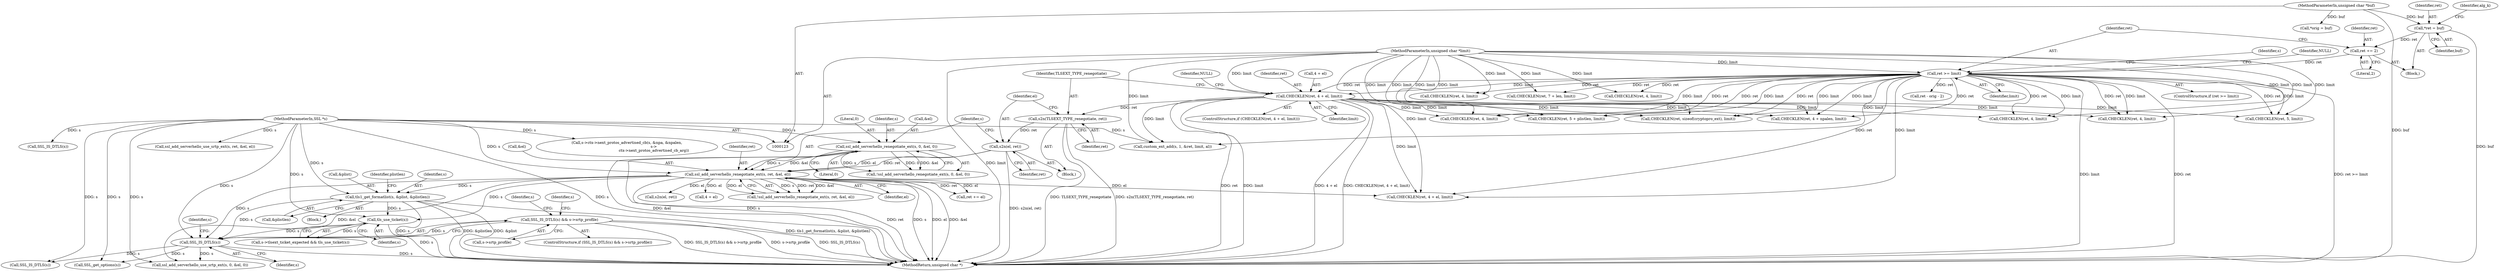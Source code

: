 digraph "0_openssl_4ad93618d26a3ea23d36ad5498ff4f59eff3a4d2_6@pointer" {
"1000389" [label="(Call,SSL_IS_DTLS(s) && s->srtp_profile)"];
"1000390" [label="(Call,SSL_IS_DTLS(s))"];
"1000235" [label="(Call,ssl_add_serverhello_renegotiate_ext(s, ret, &el, el))"];
"1000206" [label="(Call,ssl_add_serverhello_renegotiate_ext(s, 0, &el, 0))"];
"1000124" [label="(MethodParameterIn,SSL *s)"];
"1000230" [label="(Call,s2n(el, ret))"];
"1000227" [label="(Call,s2n(TLSEXT_TYPE_renegotiate, ret))"];
"1000219" [label="(Call,CHECKLEN(ret, 4 + el, limit))"];
"1000191" [label="(Call,ret >= limit)"];
"1000187" [label="(Call,ret += 2)"];
"1000138" [label="(Call,*ret = buf)"];
"1000125" [label="(MethodParameterIn,unsigned char *buf)"];
"1000126" [label="(MethodParameterIn,unsigned char *limit)"];
"1000295" [label="(Call,tls1_get_formatlist(s, &plist, &plistlen))"];
"1000347" [label="(Call,tls_use_ticket(s))"];
"1000208" [label="(Literal,0)"];
"1000224" [label="(Identifier,limit)"];
"1000388" [label="(ControlStructure,if (SSL_IS_DTLS(s) && s->srtp_profile))"];
"1000230" [label="(Call,s2n(el, ret))"];
"1000479" [label="(Call,CHECKLEN(ret, sizeof(cryptopro_ext), limit))"];
"1000347" [label="(Call,tls_use_ticket(s))"];
"1000391" [label="(Identifier,s)"];
"1000471" [label="(Call,SSL_get_options(s))"];
"1000126" [label="(MethodParameterIn,unsigned char *limit)"];
"1000124" [label="(MethodParameterIn,SSL *s)"];
"1000237" [label="(Identifier,ret)"];
"1000506" [label="(Call,CHECKLEN(ret, 5, limit))"];
"1000343" [label="(Call,s->tlsext_ticket_expected && tls_use_ticket(s))"];
"1000228" [label="(Identifier,TLSEXT_TYPE_renegotiate)"];
"1000218" [label="(ControlStructure,if (CHECKLEN(ret, 4 + el, limit)))"];
"1000232" [label="(Identifier,ret)"];
"1000191" [label="(Call,ret >= limit)"];
"1000422" [label="(Call,s2n(el, ret))"];
"1000450" [label="(Identifier,s)"];
"1000138" [label="(Call,*ret = buf)"];
"1000743" [label="(Call,CHECKLEN(ret, 7 + len, limit))"];
"1000351" [label="(Call,CHECKLEN(ret, 4, limit))"];
"1000411" [label="(Call,CHECKLEN(ret, 4 + el, limit))"];
"1000297" [label="(Call,&plist)"];
"1000389" [label="(Call,SSL_IS_DTLS(s) && s->srtp_profile)"];
"1000392" [label="(Call,s->srtp_profile)"];
"1000413" [label="(Call,4 + el)"];
"1000227" [label="(Call,s2n(TLSEXT_TYPE_renegotiate, ret))"];
"1000188" [label="(Identifier,ret)"];
"1000206" [label="(Call,ssl_add_serverhello_renegotiate_ext(s, 0, &el, 0))"];
"1000207" [label="(Identifier,s)"];
"1000393" [label="(Identifier,s)"];
"1000303" [label="(Identifier,plistlen)"];
"1000190" [label="(ControlStructure,if (ret >= limit))"];
"1000296" [label="(Identifier,s)"];
"1000187" [label="(Call,ret += 2)"];
"1000497" [label="(Call,SSL_IS_DTLS(s))"];
"1000134" [label="(Call,*orig = buf)"];
"1000140" [label="(Identifier,buf)"];
"1000125" [label="(MethodParameterIn,unsigned char *buf)"];
"1000295" [label="(Call,tls1_get_formatlist(s, &plist, &plistlen))"];
"1000205" [label="(Call,!ssl_add_serverhello_renegotiate_ext(s, 0, &el, 0))"];
"1000202" [label="(Block,)"];
"1000219" [label="(Call,CHECKLEN(ret, 4 + el, limit))"];
"1000580" [label="(Call,CHECKLEN(ret, 4 + npalen, limit))"];
"1000199" [label="(Identifier,s)"];
"1000348" [label="(Identifier,s)"];
"1000376" [label="(Call,CHECKLEN(ret, 4, limit))"];
"1000235" [label="(Call,ssl_add_serverhello_renegotiate_ext(s, ret, &el, el))"];
"1000229" [label="(Identifier,ret)"];
"1000398" [label="(Call,ssl_add_serverhello_use_srtp_ext(s, 0, &el, 0))"];
"1000794" [label="(MethodReturn,unsigned char *)"];
"1000209" [label="(Call,&el)"];
"1000221" [label="(Call,4 + el)"];
"1000226" [label="(Identifier,NULL)"];
"1000193" [label="(Identifier,limit)"];
"1000390" [label="(Call,SSL_IS_DTLS(s))"];
"1000292" [label="(Block,)"];
"1000399" [label="(Identifier,s)"];
"1000278" [label="(Call,CHECKLEN(ret, 4, limit))"];
"1000211" [label="(Literal,0)"];
"1000238" [label="(Call,&el)"];
"1000610" [label="(Call,custom_ext_add(s, 1, &ret, limit, al))"];
"1000240" [label="(Identifier,el)"];
"1000247" [label="(Call,ret += el)"];
"1000220" [label="(Identifier,ret)"];
"1000192" [label="(Identifier,ret)"];
"1000705" [label="(Call,CHECKLEN(ret, 4, limit))"];
"1000234" [label="(Call,!ssl_add_serverhello_renegotiate_ext(s, ret, &el, el))"];
"1000312" [label="(Call,CHECKLEN(ret, 5 + plistlen, limit))"];
"1000426" [label="(Call,ssl_add_serverhello_use_srtp_ext(s, ret, &el, el))"];
"1000236" [label="(Identifier,s)"];
"1000144" [label="(Identifier,alg_k)"];
"1000299" [label="(Call,&plistlen)"];
"1000563" [label="(Call,s->ctx->next_protos_advertised_cb(s, &npa, &npalen,\n                                              s->\n                                              ctx->next_protos_advertised_cb_arg))"];
"1000195" [label="(Identifier,NULL)"];
"1000683" [label="(Call,CHECKLEN(ret, 4, limit))"];
"1000781" [label="(Call,ret - orig - 2)"];
"1000189" [label="(Literal,2)"];
"1000139" [label="(Identifier,ret)"];
"1000231" [label="(Identifier,el)"];
"1000128" [label="(Block,)"];
"1000626" [label="(Call,SSL_IS_DTLS(s))"];
"1000389" -> "1000388"  [label="AST: "];
"1000389" -> "1000390"  [label="CFG: "];
"1000389" -> "1000392"  [label="CFG: "];
"1000390" -> "1000389"  [label="AST: "];
"1000392" -> "1000389"  [label="AST: "];
"1000399" -> "1000389"  [label="CFG: "];
"1000450" -> "1000389"  [label="CFG: "];
"1000389" -> "1000794"  [label="DDG: SSL_IS_DTLS(s) && s->srtp_profile"];
"1000389" -> "1000794"  [label="DDG: s->srtp_profile"];
"1000389" -> "1000794"  [label="DDG: SSL_IS_DTLS(s)"];
"1000390" -> "1000389"  [label="DDG: s"];
"1000390" -> "1000391"  [label="CFG: "];
"1000391" -> "1000390"  [label="AST: "];
"1000393" -> "1000390"  [label="CFG: "];
"1000390" -> "1000794"  [label="DDG: s"];
"1000235" -> "1000390"  [label="DDG: s"];
"1000295" -> "1000390"  [label="DDG: s"];
"1000347" -> "1000390"  [label="DDG: s"];
"1000124" -> "1000390"  [label="DDG: s"];
"1000390" -> "1000398"  [label="DDG: s"];
"1000390" -> "1000471"  [label="DDG: s"];
"1000390" -> "1000497"  [label="DDG: s"];
"1000235" -> "1000234"  [label="AST: "];
"1000235" -> "1000240"  [label="CFG: "];
"1000236" -> "1000235"  [label="AST: "];
"1000237" -> "1000235"  [label="AST: "];
"1000238" -> "1000235"  [label="AST: "];
"1000240" -> "1000235"  [label="AST: "];
"1000234" -> "1000235"  [label="CFG: "];
"1000235" -> "1000794"  [label="DDG: ret"];
"1000235" -> "1000794"  [label="DDG: s"];
"1000235" -> "1000794"  [label="DDG: el"];
"1000235" -> "1000794"  [label="DDG: &el"];
"1000235" -> "1000234"  [label="DDG: s"];
"1000235" -> "1000234"  [label="DDG: ret"];
"1000235" -> "1000234"  [label="DDG: &el"];
"1000235" -> "1000234"  [label="DDG: el"];
"1000206" -> "1000235"  [label="DDG: s"];
"1000206" -> "1000235"  [label="DDG: &el"];
"1000124" -> "1000235"  [label="DDG: s"];
"1000230" -> "1000235"  [label="DDG: ret"];
"1000230" -> "1000235"  [label="DDG: el"];
"1000235" -> "1000247"  [label="DDG: el"];
"1000235" -> "1000247"  [label="DDG: ret"];
"1000235" -> "1000295"  [label="DDG: s"];
"1000235" -> "1000347"  [label="DDG: s"];
"1000235" -> "1000398"  [label="DDG: &el"];
"1000235" -> "1000411"  [label="DDG: el"];
"1000235" -> "1000413"  [label="DDG: el"];
"1000235" -> "1000422"  [label="DDG: el"];
"1000206" -> "1000205"  [label="AST: "];
"1000206" -> "1000211"  [label="CFG: "];
"1000207" -> "1000206"  [label="AST: "];
"1000208" -> "1000206"  [label="AST: "];
"1000209" -> "1000206"  [label="AST: "];
"1000211" -> "1000206"  [label="AST: "];
"1000205" -> "1000206"  [label="CFG: "];
"1000206" -> "1000794"  [label="DDG: &el"];
"1000206" -> "1000794"  [label="DDG: s"];
"1000206" -> "1000205"  [label="DDG: s"];
"1000206" -> "1000205"  [label="DDG: 0"];
"1000206" -> "1000205"  [label="DDG: &el"];
"1000124" -> "1000206"  [label="DDG: s"];
"1000124" -> "1000123"  [label="AST: "];
"1000124" -> "1000794"  [label="DDG: s"];
"1000124" -> "1000295"  [label="DDG: s"];
"1000124" -> "1000347"  [label="DDG: s"];
"1000124" -> "1000398"  [label="DDG: s"];
"1000124" -> "1000426"  [label="DDG: s"];
"1000124" -> "1000471"  [label="DDG: s"];
"1000124" -> "1000497"  [label="DDG: s"];
"1000124" -> "1000563"  [label="DDG: s"];
"1000124" -> "1000610"  [label="DDG: s"];
"1000124" -> "1000626"  [label="DDG: s"];
"1000230" -> "1000202"  [label="AST: "];
"1000230" -> "1000232"  [label="CFG: "];
"1000231" -> "1000230"  [label="AST: "];
"1000232" -> "1000230"  [label="AST: "];
"1000236" -> "1000230"  [label="CFG: "];
"1000230" -> "1000794"  [label="DDG: s2n(el, ret)"];
"1000227" -> "1000230"  [label="DDG: ret"];
"1000227" -> "1000202"  [label="AST: "];
"1000227" -> "1000229"  [label="CFG: "];
"1000228" -> "1000227"  [label="AST: "];
"1000229" -> "1000227"  [label="AST: "];
"1000231" -> "1000227"  [label="CFG: "];
"1000227" -> "1000794"  [label="DDG: s2n(TLSEXT_TYPE_renegotiate, ret)"];
"1000227" -> "1000794"  [label="DDG: TLSEXT_TYPE_renegotiate"];
"1000219" -> "1000227"  [label="DDG: ret"];
"1000219" -> "1000218"  [label="AST: "];
"1000219" -> "1000224"  [label="CFG: "];
"1000220" -> "1000219"  [label="AST: "];
"1000221" -> "1000219"  [label="AST: "];
"1000224" -> "1000219"  [label="AST: "];
"1000226" -> "1000219"  [label="CFG: "];
"1000228" -> "1000219"  [label="CFG: "];
"1000219" -> "1000794"  [label="DDG: 4 + el"];
"1000219" -> "1000794"  [label="DDG: CHECKLEN(ret, 4 + el, limit)"];
"1000219" -> "1000794"  [label="DDG: ret"];
"1000219" -> "1000794"  [label="DDG: limit"];
"1000191" -> "1000219"  [label="DDG: ret"];
"1000191" -> "1000219"  [label="DDG: limit"];
"1000126" -> "1000219"  [label="DDG: limit"];
"1000219" -> "1000278"  [label="DDG: limit"];
"1000219" -> "1000312"  [label="DDG: limit"];
"1000219" -> "1000351"  [label="DDG: limit"];
"1000219" -> "1000376"  [label="DDG: limit"];
"1000219" -> "1000411"  [label="DDG: limit"];
"1000219" -> "1000479"  [label="DDG: limit"];
"1000219" -> "1000506"  [label="DDG: limit"];
"1000219" -> "1000580"  [label="DDG: limit"];
"1000219" -> "1000610"  [label="DDG: limit"];
"1000191" -> "1000190"  [label="AST: "];
"1000191" -> "1000193"  [label="CFG: "];
"1000192" -> "1000191"  [label="AST: "];
"1000193" -> "1000191"  [label="AST: "];
"1000195" -> "1000191"  [label="CFG: "];
"1000199" -> "1000191"  [label="CFG: "];
"1000191" -> "1000794"  [label="DDG: ret >= limit"];
"1000191" -> "1000794"  [label="DDG: limit"];
"1000191" -> "1000794"  [label="DDG: ret"];
"1000187" -> "1000191"  [label="DDG: ret"];
"1000126" -> "1000191"  [label="DDG: limit"];
"1000191" -> "1000278"  [label="DDG: ret"];
"1000191" -> "1000278"  [label="DDG: limit"];
"1000191" -> "1000312"  [label="DDG: ret"];
"1000191" -> "1000312"  [label="DDG: limit"];
"1000191" -> "1000351"  [label="DDG: ret"];
"1000191" -> "1000351"  [label="DDG: limit"];
"1000191" -> "1000376"  [label="DDG: ret"];
"1000191" -> "1000376"  [label="DDG: limit"];
"1000191" -> "1000411"  [label="DDG: ret"];
"1000191" -> "1000411"  [label="DDG: limit"];
"1000191" -> "1000479"  [label="DDG: ret"];
"1000191" -> "1000479"  [label="DDG: limit"];
"1000191" -> "1000506"  [label="DDG: ret"];
"1000191" -> "1000506"  [label="DDG: limit"];
"1000191" -> "1000580"  [label="DDG: ret"];
"1000191" -> "1000580"  [label="DDG: limit"];
"1000191" -> "1000610"  [label="DDG: limit"];
"1000191" -> "1000683"  [label="DDG: ret"];
"1000191" -> "1000705"  [label="DDG: ret"];
"1000191" -> "1000743"  [label="DDG: ret"];
"1000191" -> "1000781"  [label="DDG: ret"];
"1000187" -> "1000128"  [label="AST: "];
"1000187" -> "1000189"  [label="CFG: "];
"1000188" -> "1000187"  [label="AST: "];
"1000189" -> "1000187"  [label="AST: "];
"1000192" -> "1000187"  [label="CFG: "];
"1000138" -> "1000187"  [label="DDG: ret"];
"1000138" -> "1000128"  [label="AST: "];
"1000138" -> "1000140"  [label="CFG: "];
"1000139" -> "1000138"  [label="AST: "];
"1000140" -> "1000138"  [label="AST: "];
"1000144" -> "1000138"  [label="CFG: "];
"1000138" -> "1000794"  [label="DDG: buf"];
"1000125" -> "1000138"  [label="DDG: buf"];
"1000125" -> "1000123"  [label="AST: "];
"1000125" -> "1000794"  [label="DDG: buf"];
"1000125" -> "1000134"  [label="DDG: buf"];
"1000126" -> "1000123"  [label="AST: "];
"1000126" -> "1000794"  [label="DDG: limit"];
"1000126" -> "1000278"  [label="DDG: limit"];
"1000126" -> "1000312"  [label="DDG: limit"];
"1000126" -> "1000351"  [label="DDG: limit"];
"1000126" -> "1000376"  [label="DDG: limit"];
"1000126" -> "1000411"  [label="DDG: limit"];
"1000126" -> "1000479"  [label="DDG: limit"];
"1000126" -> "1000506"  [label="DDG: limit"];
"1000126" -> "1000580"  [label="DDG: limit"];
"1000126" -> "1000610"  [label="DDG: limit"];
"1000126" -> "1000683"  [label="DDG: limit"];
"1000126" -> "1000705"  [label="DDG: limit"];
"1000126" -> "1000743"  [label="DDG: limit"];
"1000295" -> "1000292"  [label="AST: "];
"1000295" -> "1000299"  [label="CFG: "];
"1000296" -> "1000295"  [label="AST: "];
"1000297" -> "1000295"  [label="AST: "];
"1000299" -> "1000295"  [label="AST: "];
"1000303" -> "1000295"  [label="CFG: "];
"1000295" -> "1000794"  [label="DDG: s"];
"1000295" -> "1000794"  [label="DDG: &plistlen"];
"1000295" -> "1000794"  [label="DDG: &plist"];
"1000295" -> "1000794"  [label="DDG: tls1_get_formatlist(s, &plist, &plistlen)"];
"1000295" -> "1000347"  [label="DDG: s"];
"1000347" -> "1000343"  [label="AST: "];
"1000347" -> "1000348"  [label="CFG: "];
"1000348" -> "1000347"  [label="AST: "];
"1000343" -> "1000347"  [label="CFG: "];
"1000347" -> "1000794"  [label="DDG: s"];
"1000347" -> "1000343"  [label="DDG: s"];
}
